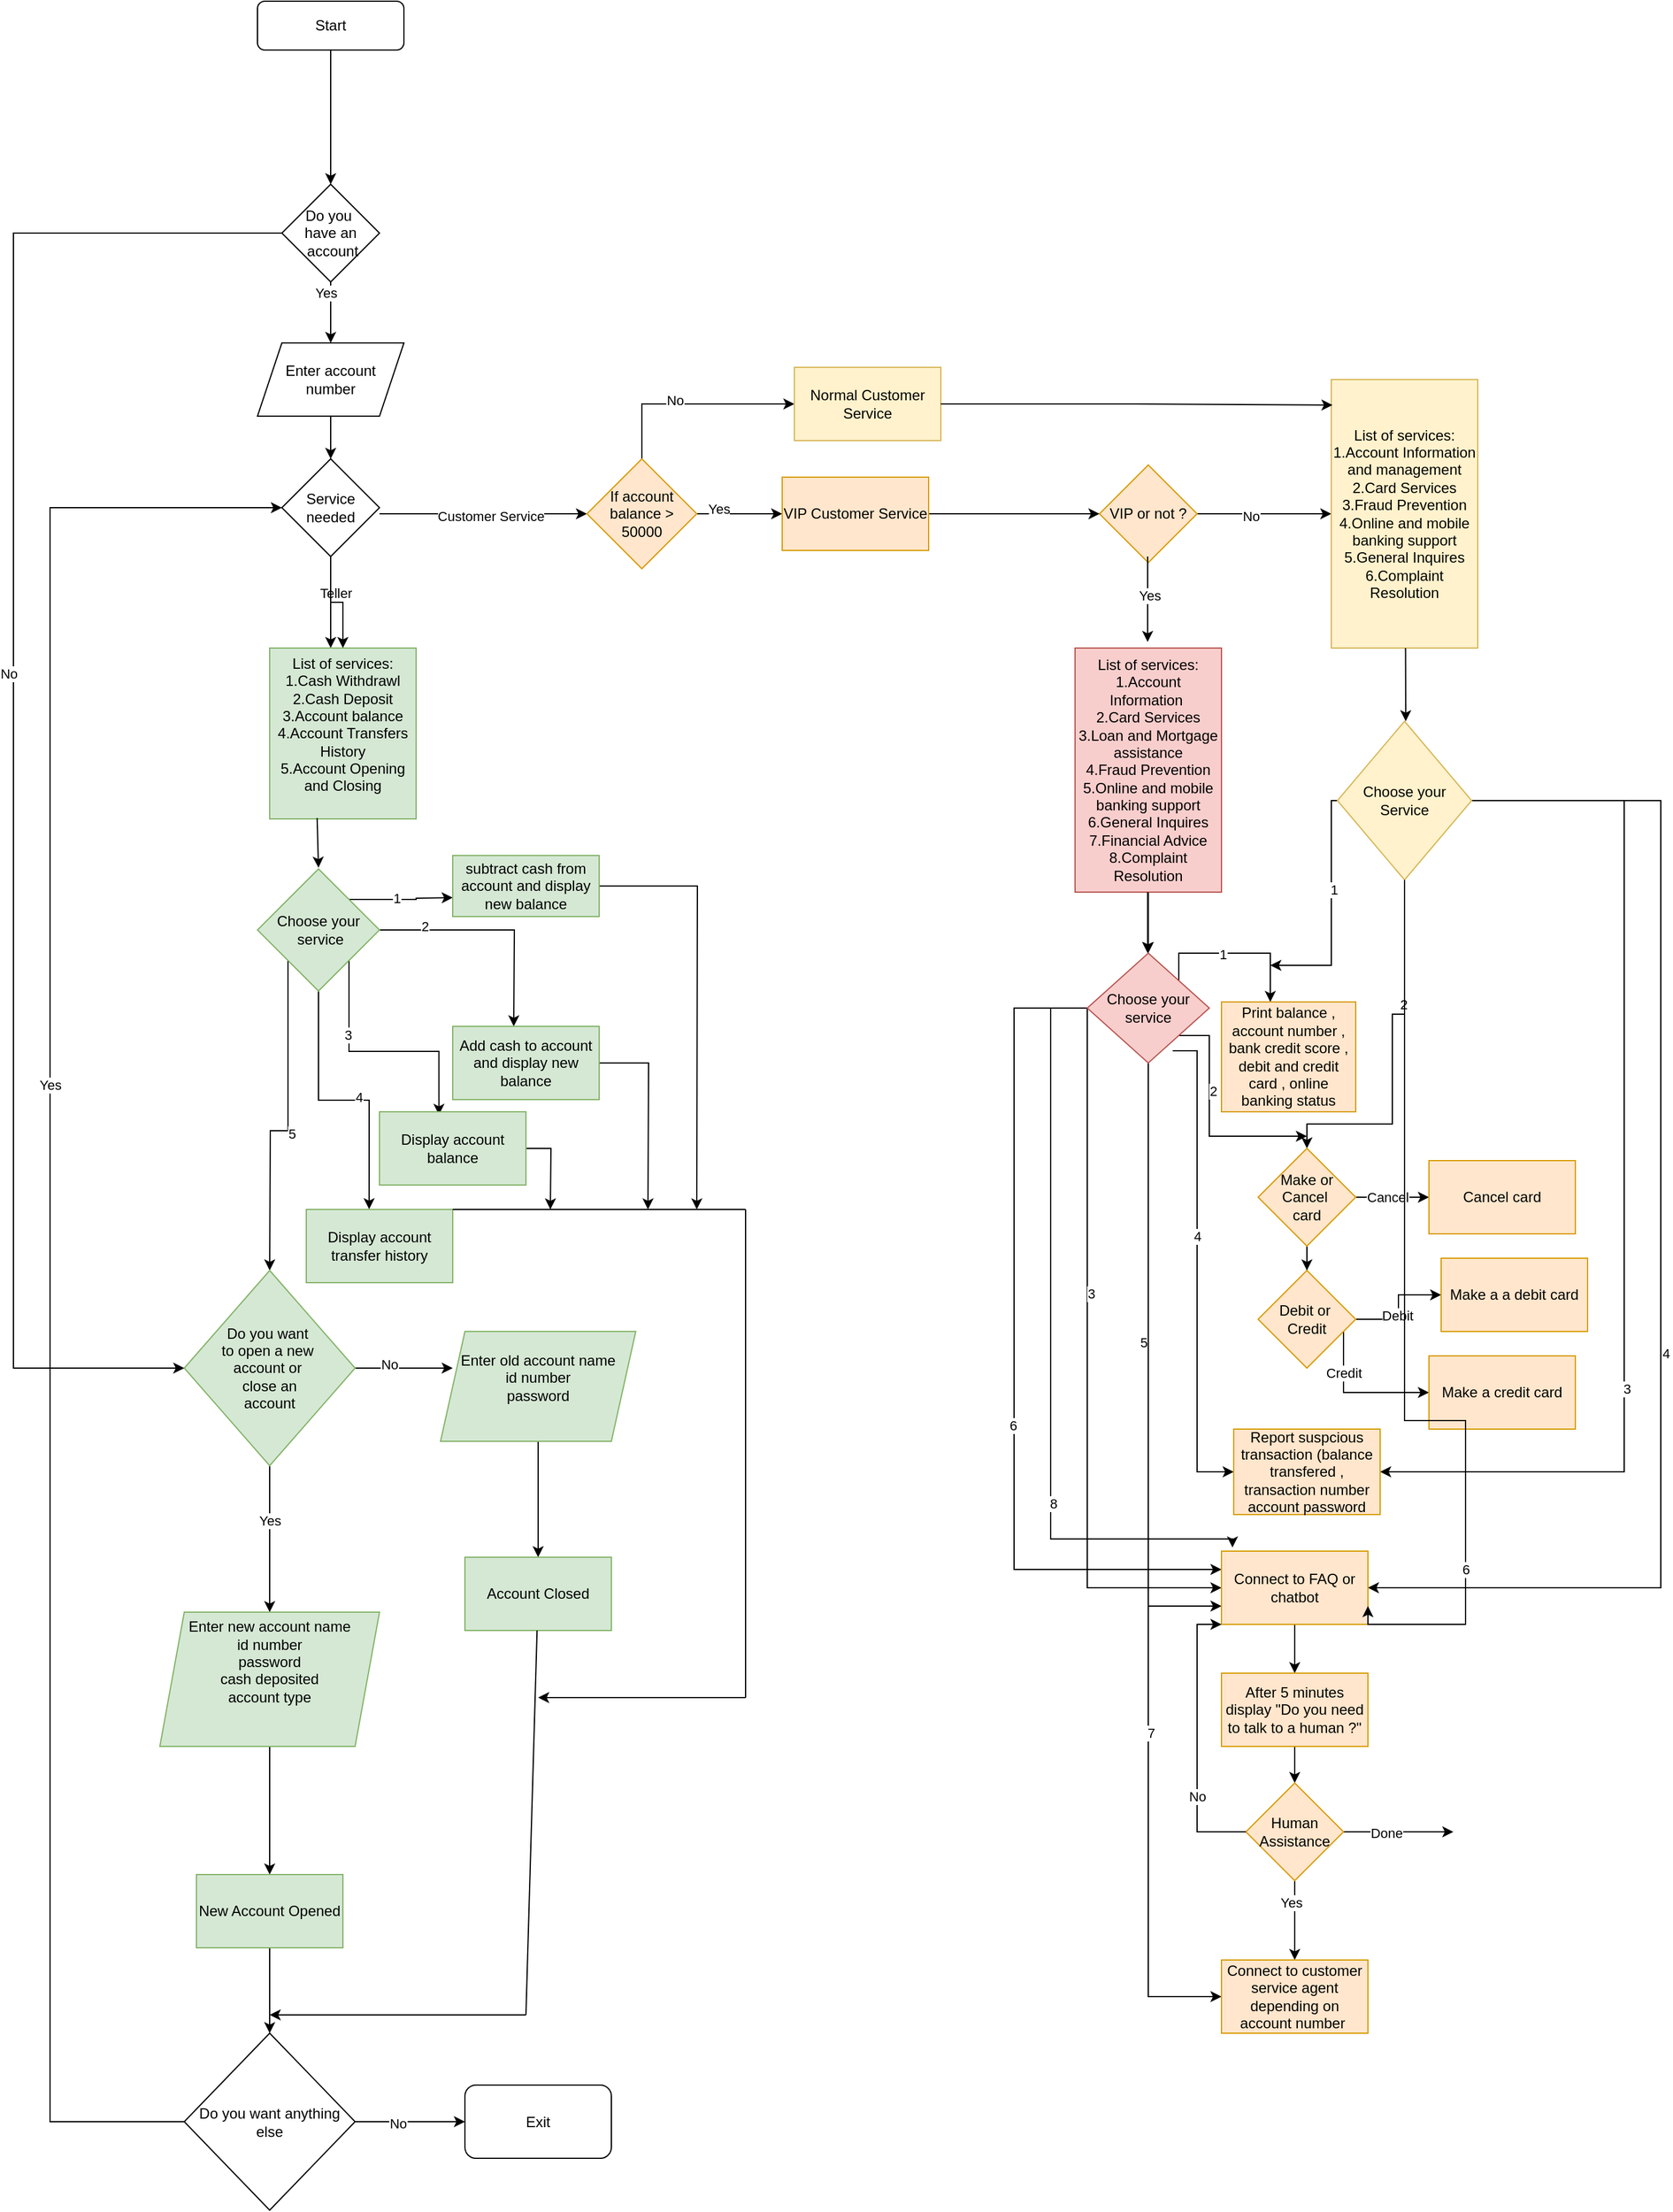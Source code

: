 <mxfile version="26.0.16">
  <diagram id="C5RBs43oDa-KdzZeNtuy" name="Page-1">
    <mxGraphModel dx="1450" dy="1023" grid="1" gridSize="10" guides="1" tooltips="1" connect="1" arrows="1" fold="1" page="0" pageScale="1" pageWidth="3300" pageHeight="4681" background="#FFFFFF" math="0" shadow="0">
      <root>
        <mxCell id="WIyWlLk6GJQsqaUBKTNV-0" />
        <mxCell id="WIyWlLk6GJQsqaUBKTNV-1" parent="WIyWlLk6GJQsqaUBKTNV-0" />
        <mxCell id="cRAEZCOgy99XcGULguLS-23" value="" style="edgeStyle=orthogonalEdgeStyle;rounded=0;orthogonalLoop=1;jettySize=auto;html=1;entryX=0.5;entryY=0;entryDx=0;entryDy=0;" parent="WIyWlLk6GJQsqaUBKTNV-1" source="WIyWlLk6GJQsqaUBKTNV-3" target="cRAEZCOgy99XcGULguLS-24" edge="1">
          <mxGeometry relative="1" as="geometry">
            <mxPoint x="70" y="-130" as="targetPoint" />
          </mxGeometry>
        </mxCell>
        <mxCell id="WIyWlLk6GJQsqaUBKTNV-3" value="Start" style="rounded=1;whiteSpace=wrap;html=1;fontSize=12;glass=0;strokeWidth=1;shadow=0;" parent="WIyWlLk6GJQsqaUBKTNV-1" vertex="1">
          <mxGeometry y="-210" width="120" height="40" as="geometry" />
        </mxCell>
        <mxCell id="fuwMfpM6Vl7oi00qmRJq-2" value="" style="endArrow=classic;html=1;rounded=0;" parent="WIyWlLk6GJQsqaUBKTNV-1" edge="1">
          <mxGeometry width="50" height="50" relative="1" as="geometry">
            <mxPoint x="60" y="250" as="sourcePoint" />
            <mxPoint x="60" y="320" as="targetPoint" />
            <Array as="points">
              <mxPoint x="60" y="320" />
            </Array>
          </mxGeometry>
        </mxCell>
        <mxCell id="fuwMfpM6Vl7oi00qmRJq-18" value="Teller" style="edgeLabel;html=1;align=center;verticalAlign=middle;resizable=0;points=[];" parent="fuwMfpM6Vl7oi00qmRJq-2" vertex="1" connectable="0">
          <mxGeometry x="-0.286" y="4" relative="1" as="geometry">
            <mxPoint as="offset" />
          </mxGeometry>
        </mxCell>
        <mxCell id="fuwMfpM6Vl7oi00qmRJq-6" value="" style="endArrow=classic;html=1;rounded=0;" parent="WIyWlLk6GJQsqaUBKTNV-1" edge="1">
          <mxGeometry width="50" height="50" relative="1" as="geometry">
            <mxPoint x="430" y="250" as="sourcePoint" />
            <mxPoint x="430" y="250" as="targetPoint" />
          </mxGeometry>
        </mxCell>
        <mxCell id="3W9jXr8fasdbzdJ63dxi-6" style="edgeStyle=orthogonalEdgeStyle;rounded=0;orthogonalLoop=1;jettySize=auto;html=1;" parent="WIyWlLk6GJQsqaUBKTNV-1" source="fuwMfpM6Vl7oi00qmRJq-9" edge="1">
          <mxGeometry relative="1" as="geometry">
            <mxPoint x="880" y="210" as="targetPoint" />
          </mxGeometry>
        </mxCell>
        <mxCell id="3W9jXr8fasdbzdJ63dxi-7" value="No" style="edgeLabel;html=1;align=center;verticalAlign=middle;resizable=0;points=[];" parent="3W9jXr8fasdbzdJ63dxi-6" vertex="1" connectable="0">
          <mxGeometry x="-0.204" y="-2" relative="1" as="geometry">
            <mxPoint as="offset" />
          </mxGeometry>
        </mxCell>
        <mxCell id="fuwMfpM6Vl7oi00qmRJq-9" value="VIP or not ?" style="rhombus;whiteSpace=wrap;html=1;fillColor=#ffe6cc;strokeColor=#d79b00;" parent="WIyWlLk6GJQsqaUBKTNV-1" vertex="1">
          <mxGeometry x="690" y="170" width="80" height="80" as="geometry" />
        </mxCell>
        <mxCell id="fuwMfpM6Vl7oi00qmRJq-11" value="" style="endArrow=classic;html=1;rounded=0;" parent="WIyWlLk6GJQsqaUBKTNV-1" edge="1">
          <mxGeometry width="50" height="50" relative="1" as="geometry">
            <mxPoint x="729.47" y="245" as="sourcePoint" />
            <mxPoint x="729.47" y="315" as="targetPoint" />
          </mxGeometry>
        </mxCell>
        <mxCell id="fuwMfpM6Vl7oi00qmRJq-14" value="Yes" style="edgeLabel;html=1;align=center;verticalAlign=middle;resizable=0;points=[];" parent="fuwMfpM6Vl7oi00qmRJq-11" vertex="1" connectable="0">
          <mxGeometry x="-0.086" y="1" relative="1" as="geometry">
            <mxPoint as="offset" />
          </mxGeometry>
        </mxCell>
        <mxCell id="cRAEZCOgy99XcGULguLS-53" value="" style="edgeStyle=orthogonalEdgeStyle;rounded=0;orthogonalLoop=1;jettySize=auto;html=1;" parent="WIyWlLk6GJQsqaUBKTNV-1" source="fuwMfpM6Vl7oi00qmRJq-22" target="fuwMfpM6Vl7oi00qmRJq-25" edge="1">
          <mxGeometry relative="1" as="geometry" />
        </mxCell>
        <mxCell id="fuwMfpM6Vl7oi00qmRJq-22" value="&lt;div&gt;List of services:&lt;/div&gt;&lt;div&gt;1.Account Information&amp;nbsp;&lt;br&gt;&lt;/div&gt;&lt;div&gt;2.Card Services&lt;/div&gt;&lt;div&gt;3.Loan and Mortgage &lt;br&gt;&lt;/div&gt;&lt;div&gt;assistance &lt;br&gt;&lt;/div&gt;&lt;div&gt;4.Fraud Prevention&lt;/div&gt;&lt;div&gt;5.Online and mobile banking support&lt;/div&gt;&lt;div&gt;6.General Inquires&lt;/div&gt;&lt;div&gt;7.Financial Advice&lt;/div&gt;&lt;div&gt;8.Complaint Resolution&lt;br&gt;&lt;/div&gt;" style="rounded=0;whiteSpace=wrap;html=1;fillColor=#f8cecc;strokeColor=#b85450;" parent="WIyWlLk6GJQsqaUBKTNV-1" vertex="1">
          <mxGeometry x="670" y="320" width="120" height="200" as="geometry" />
        </mxCell>
        <mxCell id="fuwMfpM6Vl7oi00qmRJq-24" value="&lt;div&gt;List of services:&lt;/div&gt;&lt;div&gt;1.Account Information and management &lt;br&gt;&lt;/div&gt;&lt;div&gt;2.Card Services&lt;/div&gt;&lt;div&gt;&lt;span style=&quot;background-color: initial;&quot;&gt;3.Fraud Prevention&lt;/span&gt;&lt;br&gt;&lt;/div&gt;&lt;div&gt;4.Online and mobile banking support&lt;/div&gt;&lt;div&gt;5.General Inquires&lt;/div&gt;&lt;div&gt;6.Complaint Resolution&lt;br&gt;&lt;/div&gt;" style="rounded=0;whiteSpace=wrap;html=1;fillColor=#fff2cc;strokeColor=#d6b656;" parent="WIyWlLk6GJQsqaUBKTNV-1" vertex="1">
          <mxGeometry x="880" y="100" width="120" height="220" as="geometry" />
        </mxCell>
        <mxCell id="3W9jXr8fasdbzdJ63dxi-4" value="" style="edgeStyle=orthogonalEdgeStyle;rounded=0;orthogonalLoop=1;jettySize=auto;html=1;exitX=1;exitY=0;exitDx=0;exitDy=0;" parent="WIyWlLk6GJQsqaUBKTNV-1" source="fuwMfpM6Vl7oi00qmRJq-25" target="3W9jXr8fasdbzdJ63dxi-3" edge="1">
          <mxGeometry relative="1" as="geometry">
            <mxPoint x="820" y="590" as="sourcePoint" />
            <Array as="points">
              <mxPoint x="755" y="570" />
              <mxPoint x="830" y="570" />
            </Array>
          </mxGeometry>
        </mxCell>
        <mxCell id="3W9jXr8fasdbzdJ63dxi-8" value="1" style="edgeLabel;html=1;align=center;verticalAlign=middle;resizable=0;points=[];" parent="3W9jXr8fasdbzdJ63dxi-4" vertex="1" connectable="0">
          <mxGeometry x="-0.147" y="-1" relative="1" as="geometry">
            <mxPoint as="offset" />
          </mxGeometry>
        </mxCell>
        <mxCell id="3W9jXr8fasdbzdJ63dxi-12" style="edgeStyle=orthogonalEdgeStyle;rounded=0;orthogonalLoop=1;jettySize=auto;html=1;exitX=1;exitY=1;exitDx=0;exitDy=0;" parent="WIyWlLk6GJQsqaUBKTNV-1" source="fuwMfpM6Vl7oi00qmRJq-25" edge="1">
          <mxGeometry relative="1" as="geometry">
            <mxPoint x="860" y="720" as="targetPoint" />
            <Array as="points">
              <mxPoint x="780" y="638" />
              <mxPoint x="780" y="720" />
            </Array>
          </mxGeometry>
        </mxCell>
        <mxCell id="3W9jXr8fasdbzdJ63dxi-13" value="2" style="edgeLabel;html=1;align=center;verticalAlign=middle;resizable=0;points=[];" parent="3W9jXr8fasdbzdJ63dxi-12" vertex="1" connectable="0">
          <mxGeometry x="-0.259" y="3" relative="1" as="geometry">
            <mxPoint y="1" as="offset" />
          </mxGeometry>
        </mxCell>
        <mxCell id="cRAEZCOgy99XcGULguLS-1" value="" style="edgeStyle=orthogonalEdgeStyle;rounded=0;orthogonalLoop=1;jettySize=auto;html=1;" parent="WIyWlLk6GJQsqaUBKTNV-1" source="fuwMfpM6Vl7oi00qmRJq-25" target="cRAEZCOgy99XcGULguLS-0" edge="1">
          <mxGeometry relative="1" as="geometry">
            <Array as="points">
              <mxPoint x="680" y="1090" />
            </Array>
          </mxGeometry>
        </mxCell>
        <mxCell id="cRAEZCOgy99XcGULguLS-2" value="3" style="edgeLabel;html=1;align=center;verticalAlign=middle;resizable=0;points=[];" parent="cRAEZCOgy99XcGULguLS-1" vertex="1" connectable="0">
          <mxGeometry x="-0.2" y="3" relative="1" as="geometry">
            <mxPoint as="offset" />
          </mxGeometry>
        </mxCell>
        <mxCell id="cRAEZCOgy99XcGULguLS-4" value="" style="edgeStyle=elbowEdgeStyle;rounded=0;orthogonalLoop=1;jettySize=auto;html=1;exitX=0.7;exitY=0.889;exitDx=0;exitDy=0;exitPerimeter=0;" parent="WIyWlLk6GJQsqaUBKTNV-1" source="fuwMfpM6Vl7oi00qmRJq-25" target="cRAEZCOgy99XcGULguLS-3" edge="1">
          <mxGeometry relative="1" as="geometry">
            <Array as="points">
              <mxPoint x="770" y="800" />
            </Array>
          </mxGeometry>
        </mxCell>
        <mxCell id="cRAEZCOgy99XcGULguLS-6" value="4" style="edgeLabel;html=1;align=center;verticalAlign=middle;resizable=0;points=[];" parent="cRAEZCOgy99XcGULguLS-4" vertex="1" connectable="0">
          <mxGeometry x="-0.128" relative="1" as="geometry">
            <mxPoint as="offset" />
          </mxGeometry>
        </mxCell>
        <mxCell id="cRAEZCOgy99XcGULguLS-55" value="" style="edgeStyle=elbowEdgeStyle;rounded=0;orthogonalLoop=1;jettySize=auto;html=1;entryX=0;entryY=0.75;entryDx=0;entryDy=0;" parent="WIyWlLk6GJQsqaUBKTNV-1" source="fuwMfpM6Vl7oi00qmRJq-25" target="cRAEZCOgy99XcGULguLS-0" edge="1">
          <mxGeometry relative="1" as="geometry">
            <mxPoint x="800" y="1080" as="targetPoint" />
            <Array as="points">
              <mxPoint x="730" y="970" />
            </Array>
          </mxGeometry>
        </mxCell>
        <mxCell id="cRAEZCOgy99XcGULguLS-57" value="5" style="edgeLabel;html=1;align=center;verticalAlign=middle;resizable=0;points=[];" parent="cRAEZCOgy99XcGULguLS-55" vertex="1" connectable="0">
          <mxGeometry x="-0.093" y="-4" relative="1" as="geometry">
            <mxPoint as="offset" />
          </mxGeometry>
        </mxCell>
        <mxCell id="cRAEZCOgy99XcGULguLS-74" value="" style="edgeStyle=elbowEdgeStyle;rounded=0;orthogonalLoop=1;jettySize=auto;html=1;entryX=0;entryY=0.25;entryDx=0;entryDy=0;" parent="WIyWlLk6GJQsqaUBKTNV-1" source="fuwMfpM6Vl7oi00qmRJq-25" target="cRAEZCOgy99XcGULguLS-0" edge="1">
          <mxGeometry relative="1" as="geometry">
            <mxPoint x="800" y="1400" as="targetPoint" />
            <Array as="points">
              <mxPoint x="620" y="1070" />
            </Array>
          </mxGeometry>
        </mxCell>
        <mxCell id="cRAEZCOgy99XcGULguLS-76" value="6" style="edgeLabel;html=1;align=center;verticalAlign=middle;resizable=0;points=[];" parent="cRAEZCOgy99XcGULguLS-74" vertex="1" connectable="0">
          <mxGeometry x="0.165" y="-1" relative="1" as="geometry">
            <mxPoint as="offset" />
          </mxGeometry>
        </mxCell>
        <mxCell id="cRAEZCOgy99XcGULguLS-79" style="edgeStyle=elbowEdgeStyle;rounded=0;orthogonalLoop=1;jettySize=auto;html=1;entryX=0;entryY=0.5;entryDx=0;entryDy=0;" parent="WIyWlLk6GJQsqaUBKTNV-1" source="fuwMfpM6Vl7oi00qmRJq-25" target="cRAEZCOgy99XcGULguLS-64" edge="1">
          <mxGeometry relative="1" as="geometry">
            <mxPoint x="730" y="1430" as="targetPoint" />
            <Array as="points">
              <mxPoint x="730" y="1030" />
            </Array>
          </mxGeometry>
        </mxCell>
        <mxCell id="cRAEZCOgy99XcGULguLS-82" value="7" style="edgeLabel;html=1;align=center;verticalAlign=middle;resizable=0;points=[];" parent="cRAEZCOgy99XcGULguLS-79" vertex="1" connectable="0">
          <mxGeometry x="0.331" y="2" relative="1" as="geometry">
            <mxPoint as="offset" />
          </mxGeometry>
        </mxCell>
        <mxCell id="cRAEZCOgy99XcGULguLS-83" style="edgeStyle=orthogonalEdgeStyle;rounded=0;orthogonalLoop=1;jettySize=auto;html=1;entryX=0.075;entryY=-0.05;entryDx=0;entryDy=0;entryPerimeter=0;" parent="WIyWlLk6GJQsqaUBKTNV-1" source="fuwMfpM6Vl7oi00qmRJq-25" target="cRAEZCOgy99XcGULguLS-0" edge="1">
          <mxGeometry relative="1" as="geometry">
            <Array as="points">
              <mxPoint x="650" y="615" />
              <mxPoint x="650" y="1050" />
              <mxPoint x="799" y="1050" />
            </Array>
          </mxGeometry>
        </mxCell>
        <mxCell id="cRAEZCOgy99XcGULguLS-84" value="8" style="edgeLabel;html=1;align=center;verticalAlign=middle;resizable=0;points=[];" parent="cRAEZCOgy99XcGULguLS-83" vertex="1" connectable="0">
          <mxGeometry x="0.403" y="2" relative="1" as="geometry">
            <mxPoint as="offset" />
          </mxGeometry>
        </mxCell>
        <mxCell id="fuwMfpM6Vl7oi00qmRJq-25" value="Choose your service" style="rhombus;whiteSpace=wrap;html=1;fillColor=#f8cecc;strokeColor=#b85450;" parent="WIyWlLk6GJQsqaUBKTNV-1" vertex="1">
          <mxGeometry x="680" y="570" width="100" height="90" as="geometry" />
        </mxCell>
        <mxCell id="3W9jXr8fasdbzdJ63dxi-5" style="edgeStyle=elbowEdgeStyle;rounded=0;orthogonalLoop=1;jettySize=auto;html=1;exitX=0;exitY=0.5;exitDx=0;exitDy=0;" parent="WIyWlLk6GJQsqaUBKTNV-1" source="fuwMfpM6Vl7oi00qmRJq-26" edge="1">
          <mxGeometry relative="1" as="geometry">
            <mxPoint x="830" y="580" as="targetPoint" />
            <Array as="points">
              <mxPoint x="880" y="480" />
              <mxPoint x="940" y="570" />
            </Array>
          </mxGeometry>
        </mxCell>
        <mxCell id="3W9jXr8fasdbzdJ63dxi-9" value="1" style="edgeLabel;html=1;align=center;verticalAlign=middle;resizable=0;points=[];" parent="3W9jXr8fasdbzdJ63dxi-5" vertex="1" connectable="0">
          <mxGeometry x="-0.186" y="2" relative="1" as="geometry">
            <mxPoint as="offset" />
          </mxGeometry>
        </mxCell>
        <mxCell id="3W9jXr8fasdbzdJ63dxi-11" value="" style="edgeStyle=orthogonalEdgeStyle;rounded=0;orthogonalLoop=1;jettySize=auto;html=1;entryX=0.5;entryY=0;entryDx=0;entryDy=0;" parent="WIyWlLk6GJQsqaUBKTNV-1" source="fuwMfpM6Vl7oi00qmRJq-26" edge="1">
          <mxGeometry relative="1" as="geometry">
            <mxPoint x="860" y="730" as="targetPoint" />
            <Array as="points">
              <mxPoint x="940" y="620" />
              <mxPoint x="930" y="620" />
              <mxPoint x="930" y="710" />
              <mxPoint x="860" y="710" />
            </Array>
          </mxGeometry>
        </mxCell>
        <mxCell id="3W9jXr8fasdbzdJ63dxi-14" value="2" style="edgeLabel;html=1;align=center;verticalAlign=middle;resizable=0;points=[];" parent="3W9jXr8fasdbzdJ63dxi-11" vertex="1" connectable="0">
          <mxGeometry x="-0.32" y="-1" relative="1" as="geometry">
            <mxPoint as="offset" />
          </mxGeometry>
        </mxCell>
        <mxCell id="cRAEZCOgy99XcGULguLS-5" style="edgeStyle=elbowEdgeStyle;rounded=0;orthogonalLoop=1;jettySize=auto;html=1;entryX=1;entryY=0.5;entryDx=0;entryDy=0;" parent="WIyWlLk6GJQsqaUBKTNV-1" source="fuwMfpM6Vl7oi00qmRJq-26" target="cRAEZCOgy99XcGULguLS-3" edge="1">
          <mxGeometry relative="1" as="geometry">
            <mxPoint x="1100" y="990" as="targetPoint" />
            <Array as="points">
              <mxPoint x="1120" y="760" />
            </Array>
          </mxGeometry>
        </mxCell>
        <mxCell id="cRAEZCOgy99XcGULguLS-7" value="3" style="edgeLabel;html=1;align=center;verticalAlign=middle;resizable=0;points=[];" parent="cRAEZCOgy99XcGULguLS-5" vertex="1" connectable="0">
          <mxGeometry x="0.386" y="2" relative="1" as="geometry">
            <mxPoint as="offset" />
          </mxGeometry>
        </mxCell>
        <mxCell id="cRAEZCOgy99XcGULguLS-58" style="edgeStyle=orthogonalEdgeStyle;rounded=0;orthogonalLoop=1;jettySize=auto;html=1;entryX=1;entryY=0.5;entryDx=0;entryDy=0;" parent="WIyWlLk6GJQsqaUBKTNV-1" source="fuwMfpM6Vl7oi00qmRJq-26" target="cRAEZCOgy99XcGULguLS-0" edge="1">
          <mxGeometry relative="1" as="geometry">
            <Array as="points">
              <mxPoint x="1150" y="445" />
              <mxPoint x="1150" y="1090" />
            </Array>
          </mxGeometry>
        </mxCell>
        <mxCell id="cRAEZCOgy99XcGULguLS-59" value="4" style="edgeLabel;html=1;align=center;verticalAlign=middle;resizable=0;points=[];" parent="cRAEZCOgy99XcGULguLS-58" vertex="1" connectable="0">
          <mxGeometry x="0.169" y="4" relative="1" as="geometry">
            <mxPoint as="offset" />
          </mxGeometry>
        </mxCell>
        <mxCell id="fuwMfpM6Vl7oi00qmRJq-26" value="Choose your Service" style="rhombus;whiteSpace=wrap;html=1;fillColor=#fff2cc;strokeColor=#d6b656;" parent="WIyWlLk6GJQsqaUBKTNV-1" vertex="1">
          <mxGeometry x="885" y="380" width="110" height="130" as="geometry" />
        </mxCell>
        <mxCell id="fuwMfpM6Vl7oi00qmRJq-27" value="" style="endArrow=classic;html=1;rounded=0;exitX=0.986;exitY=0.195;exitDx=0;exitDy=0;exitPerimeter=0;" parent="WIyWlLk6GJQsqaUBKTNV-1" edge="1">
          <mxGeometry width="50" height="50" relative="1" as="geometry">
            <mxPoint x="940.82" y="320" as="sourcePoint" />
            <mxPoint x="941" y="380" as="targetPoint" />
          </mxGeometry>
        </mxCell>
        <mxCell id="fuwMfpM6Vl7oi00qmRJq-28" value="" style="endArrow=classic;html=1;rounded=0;" parent="WIyWlLk6GJQsqaUBKTNV-1" edge="1">
          <mxGeometry width="50" height="50" relative="1" as="geometry">
            <mxPoint x="729.47" y="520" as="sourcePoint" />
            <mxPoint x="729.47" y="570" as="targetPoint" />
          </mxGeometry>
        </mxCell>
        <mxCell id="fuwMfpM6Vl7oi00qmRJq-29" value="&lt;div&gt;List of services:&lt;/div&gt;&lt;div&gt;1.Cash Withdrawl&lt;/div&gt;&lt;div&gt;2.Cash Deposit&lt;/div&gt;&lt;div&gt;3.Account balance &lt;br&gt;&lt;/div&gt;&lt;div&gt;4.Account Transfers&lt;/div&gt;&lt;div&gt;History&lt;br&gt;&lt;/div&gt;&lt;div&gt;5.Account Opening and Closing&lt;/div&gt;&lt;div&gt;&lt;br&gt;&lt;/div&gt;" style="rounded=0;whiteSpace=wrap;html=1;fillColor=#d5e8d4;strokeColor=#82b366;" parent="WIyWlLk6GJQsqaUBKTNV-1" vertex="1">
          <mxGeometry x="10" y="320" width="120" height="140" as="geometry" />
        </mxCell>
        <mxCell id="fuwMfpM6Vl7oi00qmRJq-38" style="edgeStyle=orthogonalEdgeStyle;rounded=0;orthogonalLoop=1;jettySize=auto;html=1;exitX=0.5;exitY=1;exitDx=0;exitDy=0;entryX=0.429;entryY=-0.003;entryDx=0;entryDy=0;entryPerimeter=0;" parent="WIyWlLk6GJQsqaUBKTNV-1" source="fuwMfpM6Vl7oi00qmRJq-30" target="fuwMfpM6Vl7oi00qmRJq-47" edge="1">
          <mxGeometry relative="1" as="geometry">
            <mxPoint x="90" y="760" as="targetPoint" />
          </mxGeometry>
        </mxCell>
        <mxCell id="fuwMfpM6Vl7oi00qmRJq-53" value="4" style="edgeLabel;html=1;align=center;verticalAlign=middle;resizable=0;points=[];" parent="fuwMfpM6Vl7oi00qmRJq-38" vertex="1" connectable="0">
          <mxGeometry x="0.112" y="3" relative="1" as="geometry">
            <mxPoint as="offset" />
          </mxGeometry>
        </mxCell>
        <mxCell id="fuwMfpM6Vl7oi00qmRJq-40" style="edgeStyle=orthogonalEdgeStyle;rounded=0;orthogonalLoop=1;jettySize=auto;html=1;exitX=1;exitY=0;exitDx=0;exitDy=0;" parent="WIyWlLk6GJQsqaUBKTNV-1" source="fuwMfpM6Vl7oi00qmRJq-30" edge="1">
          <mxGeometry relative="1" as="geometry">
            <mxPoint x="160" y="524.526" as="targetPoint" />
          </mxGeometry>
        </mxCell>
        <mxCell id="fuwMfpM6Vl7oi00qmRJq-50" value="1" style="edgeLabel;html=1;align=center;verticalAlign=middle;resizable=0;points=[];" parent="fuwMfpM6Vl7oi00qmRJq-40" vertex="1" connectable="0">
          <mxGeometry x="-0.103" y="1" relative="1" as="geometry">
            <mxPoint as="offset" />
          </mxGeometry>
        </mxCell>
        <mxCell id="fuwMfpM6Vl7oi00qmRJq-41" style="edgeStyle=orthogonalEdgeStyle;rounded=0;orthogonalLoop=1;jettySize=auto;html=1;exitX=1;exitY=0.5;exitDx=0;exitDy=0;" parent="WIyWlLk6GJQsqaUBKTNV-1" source="fuwMfpM6Vl7oi00qmRJq-30" edge="1">
          <mxGeometry relative="1" as="geometry">
            <mxPoint x="210" y="630" as="targetPoint" />
          </mxGeometry>
        </mxCell>
        <mxCell id="fuwMfpM6Vl7oi00qmRJq-51" value="2" style="edgeLabel;html=1;align=center;verticalAlign=middle;resizable=0;points=[];" parent="fuwMfpM6Vl7oi00qmRJq-41" vertex="1" connectable="0">
          <mxGeometry x="-0.608" y="3" relative="1" as="geometry">
            <mxPoint as="offset" />
          </mxGeometry>
        </mxCell>
        <mxCell id="fuwMfpM6Vl7oi00qmRJq-42" style="edgeStyle=orthogonalEdgeStyle;rounded=0;orthogonalLoop=1;jettySize=auto;html=1;exitX=1;exitY=1;exitDx=0;exitDy=0;entryX=0.406;entryY=0.042;entryDx=0;entryDy=0;entryPerimeter=0;" parent="WIyWlLk6GJQsqaUBKTNV-1" source="fuwMfpM6Vl7oi00qmRJq-30" target="fuwMfpM6Vl7oi00qmRJq-46" edge="1">
          <mxGeometry relative="1" as="geometry">
            <mxPoint x="150" y="690" as="targetPoint" />
          </mxGeometry>
        </mxCell>
        <mxCell id="fuwMfpM6Vl7oi00qmRJq-52" value="3" style="edgeLabel;html=1;align=center;verticalAlign=middle;resizable=0;points=[];" parent="fuwMfpM6Vl7oi00qmRJq-42" vertex="1" connectable="0">
          <mxGeometry x="-0.39" y="-1" relative="1" as="geometry">
            <mxPoint as="offset" />
          </mxGeometry>
        </mxCell>
        <mxCell id="fuwMfpM6Vl7oi00qmRJq-43" style="edgeStyle=orthogonalEdgeStyle;rounded=0;orthogonalLoop=1;jettySize=auto;html=1;exitX=0;exitY=1;exitDx=0;exitDy=0;entryX=0.25;entryY=0;entryDx=0;entryDy=0;" parent="WIyWlLk6GJQsqaUBKTNV-1" source="fuwMfpM6Vl7oi00qmRJq-30" edge="1">
          <mxGeometry relative="1" as="geometry">
            <mxPoint x="10" y="830.0" as="targetPoint" />
          </mxGeometry>
        </mxCell>
        <mxCell id="fuwMfpM6Vl7oi00qmRJq-54" value="5" style="edgeLabel;html=1;align=center;verticalAlign=middle;resizable=0;points=[];" parent="fuwMfpM6Vl7oi00qmRJq-43" vertex="1" connectable="0">
          <mxGeometry x="0.039" y="4" relative="1" as="geometry">
            <mxPoint x="3" y="-2" as="offset" />
          </mxGeometry>
        </mxCell>
        <mxCell id="fuwMfpM6Vl7oi00qmRJq-30" value="&lt;div&gt;Choose your&lt;/div&gt;&lt;div&gt;&amp;nbsp;service&lt;/div&gt;" style="rhombus;whiteSpace=wrap;html=1;fillColor=#d5e8d4;strokeColor=#82b366;" parent="WIyWlLk6GJQsqaUBKTNV-1" vertex="1">
          <mxGeometry y="501" width="100" height="100" as="geometry" />
        </mxCell>
        <mxCell id="fuwMfpM6Vl7oi00qmRJq-32" value="" style="endArrow=classic;html=1;rounded=0;exitX=0.324;exitY=0.995;exitDx=0;exitDy=0;exitPerimeter=0;" parent="WIyWlLk6GJQsqaUBKTNV-1" source="fuwMfpM6Vl7oi00qmRJq-29" edge="1">
          <mxGeometry width="50" height="50" relative="1" as="geometry">
            <mxPoint x="50" y="470" as="sourcePoint" />
            <mxPoint x="50" y="500" as="targetPoint" />
          </mxGeometry>
        </mxCell>
        <mxCell id="cRAEZCOgy99XcGULguLS-48" style="edgeStyle=orthogonalEdgeStyle;rounded=0;orthogonalLoop=1;jettySize=auto;html=1;entryX=0;entryY=0.5;entryDx=0;entryDy=0;exitX=1;exitY=0.563;exitDx=0;exitDy=0;exitPerimeter=0;" parent="WIyWlLk6GJQsqaUBKTNV-1" source="cRAEZCOgy99XcGULguLS-51" target="cRAEZCOgy99XcGULguLS-34" edge="1">
          <mxGeometry relative="1" as="geometry">
            <mxPoint x="110" y="210" as="sourcePoint" />
          </mxGeometry>
        </mxCell>
        <mxCell id="cRAEZCOgy99XcGULguLS-50" value="Customer Service" style="edgeLabel;html=1;align=center;verticalAlign=middle;resizable=0;points=[];" parent="cRAEZCOgy99XcGULguLS-48" vertex="1" connectable="0">
          <mxGeometry x="0.062" y="-2" relative="1" as="geometry">
            <mxPoint as="offset" />
          </mxGeometry>
        </mxCell>
        <mxCell id="fuwMfpM6Vl7oi00qmRJq-95" style="edgeStyle=orthogonalEdgeStyle;rounded=0;orthogonalLoop=1;jettySize=auto;html=1;" parent="WIyWlLk6GJQsqaUBKTNV-1" source="fuwMfpM6Vl7oi00qmRJq-44" edge="1">
          <mxGeometry relative="1" as="geometry">
            <mxPoint x="360" y="780.0" as="targetPoint" />
          </mxGeometry>
        </mxCell>
        <mxCell id="fuwMfpM6Vl7oi00qmRJq-44" value="subtract cash from account and display new balance" style="rounded=0;whiteSpace=wrap;html=1;fillColor=#d5e8d4;strokeColor=#82b366;" parent="WIyWlLk6GJQsqaUBKTNV-1" vertex="1">
          <mxGeometry x="160" y="490" width="120" height="50" as="geometry" />
        </mxCell>
        <mxCell id="fuwMfpM6Vl7oi00qmRJq-94" style="edgeStyle=orthogonalEdgeStyle;rounded=0;orthogonalLoop=1;jettySize=auto;html=1;" parent="WIyWlLk6GJQsqaUBKTNV-1" source="fuwMfpM6Vl7oi00qmRJq-45" edge="1">
          <mxGeometry relative="1" as="geometry">
            <mxPoint x="320" y="780.0" as="targetPoint" />
          </mxGeometry>
        </mxCell>
        <mxCell id="fuwMfpM6Vl7oi00qmRJq-45" value="Add cash to account and display new balance" style="rounded=0;whiteSpace=wrap;html=1;fillColor=#d5e8d4;strokeColor=#82b366;" parent="WIyWlLk6GJQsqaUBKTNV-1" vertex="1">
          <mxGeometry x="160" y="630" width="120" height="60" as="geometry" />
        </mxCell>
        <mxCell id="fuwMfpM6Vl7oi00qmRJq-93" style="edgeStyle=orthogonalEdgeStyle;rounded=0;orthogonalLoop=1;jettySize=auto;html=1;" parent="WIyWlLk6GJQsqaUBKTNV-1" source="fuwMfpM6Vl7oi00qmRJq-46" edge="1">
          <mxGeometry relative="1" as="geometry">
            <mxPoint x="240" y="780" as="targetPoint" />
          </mxGeometry>
        </mxCell>
        <mxCell id="fuwMfpM6Vl7oi00qmRJq-46" value="Display account balance" style="rounded=0;whiteSpace=wrap;html=1;fillColor=#d5e8d4;strokeColor=#82b366;" parent="WIyWlLk6GJQsqaUBKTNV-1" vertex="1">
          <mxGeometry x="100" y="700" width="120" height="60" as="geometry" />
        </mxCell>
        <mxCell id="fuwMfpM6Vl7oi00qmRJq-47" value="Display account transfer history" style="rounded=0;whiteSpace=wrap;html=1;fillColor=#d5e8d4;strokeColor=#82b366;" parent="WIyWlLk6GJQsqaUBKTNV-1" vertex="1">
          <mxGeometry x="40" y="780" width="120" height="60" as="geometry" />
        </mxCell>
        <mxCell id="fuwMfpM6Vl7oi00qmRJq-64" value="" style="edgeStyle=orthogonalEdgeStyle;rounded=0;orthogonalLoop=1;jettySize=auto;html=1;" parent="WIyWlLk6GJQsqaUBKTNV-1" source="fuwMfpM6Vl7oi00qmRJq-49" edge="1">
          <mxGeometry relative="1" as="geometry">
            <mxPoint x="160" y="910" as="targetPoint" />
          </mxGeometry>
        </mxCell>
        <mxCell id="fuwMfpM6Vl7oi00qmRJq-68" value="No" style="edgeLabel;html=1;align=center;verticalAlign=middle;resizable=0;points=[];" parent="fuwMfpM6Vl7oi00qmRJq-64" vertex="1" connectable="0">
          <mxGeometry x="-0.335" y="3" relative="1" as="geometry">
            <mxPoint x="1" as="offset" />
          </mxGeometry>
        </mxCell>
        <mxCell id="fuwMfpM6Vl7oi00qmRJq-67" value="" style="edgeStyle=orthogonalEdgeStyle;rounded=0;orthogonalLoop=1;jettySize=auto;html=1;" parent="WIyWlLk6GJQsqaUBKTNV-1" source="fuwMfpM6Vl7oi00qmRJq-49" target="fuwMfpM6Vl7oi00qmRJq-66" edge="1">
          <mxGeometry relative="1" as="geometry" />
        </mxCell>
        <mxCell id="fuwMfpM6Vl7oi00qmRJq-69" value="Yes" style="edgeLabel;html=1;align=center;verticalAlign=middle;resizable=0;points=[];" parent="fuwMfpM6Vl7oi00qmRJq-67" vertex="1" connectable="0">
          <mxGeometry x="-0.258" relative="1" as="geometry">
            <mxPoint as="offset" />
          </mxGeometry>
        </mxCell>
        <mxCell id="fuwMfpM6Vl7oi00qmRJq-49" value="&lt;div&gt;Do you want&amp;nbsp;&lt;/div&gt;&lt;div&gt;to open a new&amp;nbsp;&lt;/div&gt;&lt;div&gt;account or&amp;nbsp;&lt;/div&gt;&lt;div&gt;close an &lt;br&gt;&lt;/div&gt;&lt;div&gt;account&lt;/div&gt;" style="rhombus;whiteSpace=wrap;html=1;fillColor=#d5e8d4;strokeColor=#82b366;" parent="WIyWlLk6GJQsqaUBKTNV-1" vertex="1">
          <mxGeometry x="-60" y="830" width="140" height="160" as="geometry" />
        </mxCell>
        <mxCell id="fuwMfpM6Vl7oi00qmRJq-73" value="" style="edgeStyle=orthogonalEdgeStyle;rounded=0;orthogonalLoop=1;jettySize=auto;html=1;" parent="WIyWlLk6GJQsqaUBKTNV-1" source="fuwMfpM6Vl7oi00qmRJq-65" target="fuwMfpM6Vl7oi00qmRJq-72" edge="1">
          <mxGeometry relative="1" as="geometry" />
        </mxCell>
        <mxCell id="fuwMfpM6Vl7oi00qmRJq-65" value="&lt;div&gt;Enter old account name&lt;/div&gt;&lt;div&gt;id number &lt;br&gt;&lt;/div&gt;&lt;div&gt;password&lt;br&gt;&lt;/div&gt;&lt;div&gt;&lt;br&gt;&lt;/div&gt;" style="shape=parallelogram;perimeter=parallelogramPerimeter;whiteSpace=wrap;html=1;fixedSize=1;fillColor=#d5e8d4;strokeColor=#82b366;" parent="WIyWlLk6GJQsqaUBKTNV-1" vertex="1">
          <mxGeometry x="150" y="880" width="160" height="90" as="geometry" />
        </mxCell>
        <mxCell id="fuwMfpM6Vl7oi00qmRJq-75" value="" style="edgeStyle=orthogonalEdgeStyle;rounded=0;orthogonalLoop=1;jettySize=auto;html=1;" parent="WIyWlLk6GJQsqaUBKTNV-1" source="fuwMfpM6Vl7oi00qmRJq-66" target="fuwMfpM6Vl7oi00qmRJq-74" edge="1">
          <mxGeometry relative="1" as="geometry" />
        </mxCell>
        <mxCell id="fuwMfpM6Vl7oi00qmRJq-66" value="&lt;div&gt;Enter new account name&lt;/div&gt;&lt;div&gt;id number &lt;br&gt;&lt;/div&gt;&lt;div&gt;password&lt;/div&gt;&lt;div&gt;cash deposited &lt;br&gt;&lt;/div&gt;&lt;div&gt;account type&lt;br&gt;&lt;/div&gt;&lt;div&gt;&lt;br&gt;&lt;br&gt;&lt;/div&gt;" style="shape=parallelogram;perimeter=parallelogramPerimeter;whiteSpace=wrap;html=1;fixedSize=1;fillColor=#d5e8d4;strokeColor=#82b366;" parent="WIyWlLk6GJQsqaUBKTNV-1" vertex="1">
          <mxGeometry x="-80" y="1110" width="180" height="110" as="geometry" />
        </mxCell>
        <mxCell id="fuwMfpM6Vl7oi00qmRJq-72" value="Account Closed" style="whiteSpace=wrap;html=1;fillColor=#d5e8d4;strokeColor=#82b366;" parent="WIyWlLk6GJQsqaUBKTNV-1" vertex="1">
          <mxGeometry x="170" y="1065" width="120" height="60" as="geometry" />
        </mxCell>
        <mxCell id="fuwMfpM6Vl7oi00qmRJq-77" value="" style="edgeStyle=orthogonalEdgeStyle;rounded=0;orthogonalLoop=1;jettySize=auto;html=1;" parent="WIyWlLk6GJQsqaUBKTNV-1" source="fuwMfpM6Vl7oi00qmRJq-74" target="fuwMfpM6Vl7oi00qmRJq-76" edge="1">
          <mxGeometry relative="1" as="geometry" />
        </mxCell>
        <mxCell id="fuwMfpM6Vl7oi00qmRJq-74" value="New Account Opened" style="whiteSpace=wrap;html=1;fillColor=#d5e8d4;strokeColor=#82b366;" parent="WIyWlLk6GJQsqaUBKTNV-1" vertex="1">
          <mxGeometry x="-50" y="1325" width="120" height="60" as="geometry" />
        </mxCell>
        <mxCell id="fuwMfpM6Vl7oi00qmRJq-83" value="" style="edgeStyle=orthogonalEdgeStyle;rounded=0;orthogonalLoop=1;jettySize=auto;html=1;" parent="WIyWlLk6GJQsqaUBKTNV-1" source="fuwMfpM6Vl7oi00qmRJq-76" target="fuwMfpM6Vl7oi00qmRJq-82" edge="1">
          <mxGeometry relative="1" as="geometry" />
        </mxCell>
        <mxCell id="fuwMfpM6Vl7oi00qmRJq-84" value="No" style="edgeLabel;html=1;align=center;verticalAlign=middle;resizable=0;points=[];" parent="fuwMfpM6Vl7oi00qmRJq-83" vertex="1" connectable="0">
          <mxGeometry x="-0.217" y="-1" relative="1" as="geometry">
            <mxPoint as="offset" />
          </mxGeometry>
        </mxCell>
        <mxCell id="fuwMfpM6Vl7oi00qmRJq-76" value="Do you want anything else" style="rhombus;whiteSpace=wrap;html=1;" parent="WIyWlLk6GJQsqaUBKTNV-1" vertex="1">
          <mxGeometry x="-60" y="1455" width="140" height="145" as="geometry" />
        </mxCell>
        <mxCell id="fuwMfpM6Vl7oi00qmRJq-82" value="Exit" style="rounded=1;whiteSpace=wrap;html=1;" parent="WIyWlLk6GJQsqaUBKTNV-1" vertex="1">
          <mxGeometry x="170" y="1497.5" width="120" height="60" as="geometry" />
        </mxCell>
        <mxCell id="fuwMfpM6Vl7oi00qmRJq-87" value="" style="endArrow=classic;html=1;rounded=0;" parent="WIyWlLk6GJQsqaUBKTNV-1" edge="1">
          <mxGeometry width="50" height="50" relative="1" as="geometry">
            <mxPoint x="220" y="1440" as="sourcePoint" />
            <mxPoint x="10" y="1440" as="targetPoint" />
          </mxGeometry>
        </mxCell>
        <mxCell id="fuwMfpM6Vl7oi00qmRJq-90" value="" style="endArrow=none;html=1;rounded=0;" parent="WIyWlLk6GJQsqaUBKTNV-1" target="fuwMfpM6Vl7oi00qmRJq-72" edge="1">
          <mxGeometry width="50" height="50" relative="1" as="geometry">
            <mxPoint x="220" y="1440" as="sourcePoint" />
            <mxPoint x="220" y="1130" as="targetPoint" />
          </mxGeometry>
        </mxCell>
        <mxCell id="fuwMfpM6Vl7oi00qmRJq-98" value="" style="endArrow=classic;html=1;rounded=0;" parent="WIyWlLk6GJQsqaUBKTNV-1" edge="1">
          <mxGeometry width="50" height="50" relative="1" as="geometry">
            <mxPoint x="400" y="1180" as="sourcePoint" />
            <mxPoint x="230" y="1180" as="targetPoint" />
          </mxGeometry>
        </mxCell>
        <mxCell id="fuwMfpM6Vl7oi00qmRJq-99" value="" style="endArrow=none;html=1;rounded=0;" parent="WIyWlLk6GJQsqaUBKTNV-1" edge="1">
          <mxGeometry width="50" height="50" relative="1" as="geometry">
            <mxPoint x="160" y="780" as="sourcePoint" />
            <mxPoint x="400" y="780" as="targetPoint" />
          </mxGeometry>
        </mxCell>
        <mxCell id="fuwMfpM6Vl7oi00qmRJq-100" value="" style="endArrow=none;html=1;rounded=0;" parent="WIyWlLk6GJQsqaUBKTNV-1" edge="1">
          <mxGeometry width="50" height="50" relative="1" as="geometry">
            <mxPoint x="400" y="780" as="sourcePoint" />
            <mxPoint x="400" y="1180" as="targetPoint" />
          </mxGeometry>
        </mxCell>
        <mxCell id="3W9jXr8fasdbzdJ63dxi-3" value="&lt;div&gt;Print balance , account number , bank credit score , debit and credit card , online banking status&lt;/div&gt;" style="whiteSpace=wrap;html=1;fillColor=#ffe6cc;strokeColor=#d79b00;" parent="WIyWlLk6GJQsqaUBKTNV-1" vertex="1">
          <mxGeometry x="790" y="610" width="110" height="90" as="geometry" />
        </mxCell>
        <mxCell id="3W9jXr8fasdbzdJ63dxi-17" value="" style="edgeStyle=orthogonalEdgeStyle;rounded=0;orthogonalLoop=1;jettySize=auto;html=1;" parent="WIyWlLk6GJQsqaUBKTNV-1" source="3W9jXr8fasdbzdJ63dxi-15" target="3W9jXr8fasdbzdJ63dxi-16" edge="1">
          <mxGeometry relative="1" as="geometry" />
        </mxCell>
        <mxCell id="3W9jXr8fasdbzdJ63dxi-18" value="Cancel" style="edgeLabel;html=1;align=center;verticalAlign=middle;resizable=0;points=[];" parent="3W9jXr8fasdbzdJ63dxi-17" vertex="1" connectable="0">
          <mxGeometry x="-0.133" relative="1" as="geometry">
            <mxPoint as="offset" />
          </mxGeometry>
        </mxCell>
        <mxCell id="3W9jXr8fasdbzdJ63dxi-20" value="" style="edgeStyle=orthogonalEdgeStyle;rounded=0;orthogonalLoop=1;jettySize=auto;html=1;" parent="WIyWlLk6GJQsqaUBKTNV-1" source="3W9jXr8fasdbzdJ63dxi-15" target="3W9jXr8fasdbzdJ63dxi-19" edge="1">
          <mxGeometry relative="1" as="geometry" />
        </mxCell>
        <mxCell id="3W9jXr8fasdbzdJ63dxi-15" value="Make or Cancel&amp;nbsp;&lt;div&gt;card&lt;/div&gt;" style="rhombus;whiteSpace=wrap;html=1;fillColor=#ffe6cc;strokeColor=#d79b00;" parent="WIyWlLk6GJQsqaUBKTNV-1" vertex="1">
          <mxGeometry x="820" y="730" width="80" height="80" as="geometry" />
        </mxCell>
        <mxCell id="3W9jXr8fasdbzdJ63dxi-16" value="Cancel card" style="whiteSpace=wrap;html=1;fillColor=#ffe6cc;strokeColor=#d79b00;" parent="WIyWlLk6GJQsqaUBKTNV-1" vertex="1">
          <mxGeometry x="960" y="740" width="120" height="60" as="geometry" />
        </mxCell>
        <mxCell id="3W9jXr8fasdbzdJ63dxi-22" value="" style="edgeStyle=orthogonalEdgeStyle;rounded=0;orthogonalLoop=1;jettySize=auto;html=1;" parent="WIyWlLk6GJQsqaUBKTNV-1" source="3W9jXr8fasdbzdJ63dxi-19" target="3W9jXr8fasdbzdJ63dxi-21" edge="1">
          <mxGeometry relative="1" as="geometry" />
        </mxCell>
        <mxCell id="3W9jXr8fasdbzdJ63dxi-27" value="Debit" style="edgeLabel;html=1;align=center;verticalAlign=middle;resizable=0;points=[];" parent="3W9jXr8fasdbzdJ63dxi-22" vertex="1" connectable="0">
          <mxGeometry x="-0.143" y="1" relative="1" as="geometry">
            <mxPoint as="offset" />
          </mxGeometry>
        </mxCell>
        <mxCell id="3W9jXr8fasdbzdJ63dxi-25" value="" style="edgeStyle=orthogonalEdgeStyle;rounded=0;orthogonalLoop=1;jettySize=auto;html=1;" parent="WIyWlLk6GJQsqaUBKTNV-1" source="3W9jXr8fasdbzdJ63dxi-19" target="3W9jXr8fasdbzdJ63dxi-24" edge="1">
          <mxGeometry relative="1" as="geometry">
            <Array as="points">
              <mxPoint x="890" y="930" />
            </Array>
          </mxGeometry>
        </mxCell>
        <mxCell id="3W9jXr8fasdbzdJ63dxi-26" value="Credit" style="edgeLabel;html=1;align=center;verticalAlign=middle;resizable=0;points=[];" parent="3W9jXr8fasdbzdJ63dxi-25" vertex="1" connectable="0">
          <mxGeometry x="-0.433" relative="1" as="geometry">
            <mxPoint as="offset" />
          </mxGeometry>
        </mxCell>
        <mxCell id="3W9jXr8fasdbzdJ63dxi-19" value="Debit or&amp;nbsp;&lt;div&gt;Credit&lt;/div&gt;" style="rhombus;whiteSpace=wrap;html=1;fillColor=#ffe6cc;strokeColor=#d79b00;" parent="WIyWlLk6GJQsqaUBKTNV-1" vertex="1">
          <mxGeometry x="820" y="830" width="80" height="80" as="geometry" />
        </mxCell>
        <mxCell id="3W9jXr8fasdbzdJ63dxi-21" value="Make a a debit card" style="whiteSpace=wrap;html=1;fillColor=#ffe6cc;strokeColor=#d79b00;" parent="WIyWlLk6GJQsqaUBKTNV-1" vertex="1">
          <mxGeometry x="970" y="820" width="120" height="60" as="geometry" />
        </mxCell>
        <mxCell id="3W9jXr8fasdbzdJ63dxi-24" value="Make a credit card" style="whiteSpace=wrap;html=1;fillColor=#ffe6cc;strokeColor=#d79b00;" parent="WIyWlLk6GJQsqaUBKTNV-1" vertex="1">
          <mxGeometry x="960" y="900" width="120" height="60" as="geometry" />
        </mxCell>
        <mxCell id="cRAEZCOgy99XcGULguLS-61" value="" style="edgeStyle=orthogonalEdgeStyle;rounded=0;orthogonalLoop=1;jettySize=auto;html=1;" parent="WIyWlLk6GJQsqaUBKTNV-1" source="cRAEZCOgy99XcGULguLS-0" target="cRAEZCOgy99XcGULguLS-60" edge="1">
          <mxGeometry relative="1" as="geometry" />
        </mxCell>
        <mxCell id="cRAEZCOgy99XcGULguLS-0" value="Connect to FAQ or chatbot" style="whiteSpace=wrap;html=1;fillColor=#ffe6cc;strokeColor=#d79b00;" parent="WIyWlLk6GJQsqaUBKTNV-1" vertex="1">
          <mxGeometry x="790" y="1060" width="120" height="60" as="geometry" />
        </mxCell>
        <mxCell id="cRAEZCOgy99XcGULguLS-3" value="Report suspcious transaction (balance transfered , transaction number account password" style="whiteSpace=wrap;html=1;fillColor=#ffe6cc;strokeColor=#d79b00;" parent="WIyWlLk6GJQsqaUBKTNV-1" vertex="1">
          <mxGeometry x="800" y="960" width="120" height="70" as="geometry" />
        </mxCell>
        <mxCell id="cRAEZCOgy99XcGULguLS-27" style="edgeStyle=orthogonalEdgeStyle;rounded=0;orthogonalLoop=1;jettySize=auto;html=1;entryX=0.5;entryY=0;entryDx=0;entryDy=0;" parent="WIyWlLk6GJQsqaUBKTNV-1" source="cRAEZCOgy99XcGULguLS-24" target="cRAEZCOgy99XcGULguLS-26" edge="1">
          <mxGeometry relative="1" as="geometry" />
        </mxCell>
        <mxCell id="cRAEZCOgy99XcGULguLS-28" value="Yes" style="edgeLabel;html=1;align=center;verticalAlign=middle;resizable=0;points=[];" parent="cRAEZCOgy99XcGULguLS-27" vertex="1" connectable="0">
          <mxGeometry x="-0.64" y="-4" relative="1" as="geometry">
            <mxPoint as="offset" />
          </mxGeometry>
        </mxCell>
        <mxCell id="cRAEZCOgy99XcGULguLS-29" style="edgeStyle=elbowEdgeStyle;rounded=0;orthogonalLoop=1;jettySize=auto;html=1;" parent="WIyWlLk6GJQsqaUBKTNV-1" source="cRAEZCOgy99XcGULguLS-24" target="fuwMfpM6Vl7oi00qmRJq-49" edge="1">
          <mxGeometry relative="1" as="geometry">
            <mxPoint x="-200" y="920" as="targetPoint" />
            <Array as="points">
              <mxPoint x="-200" y="150" />
            </Array>
          </mxGeometry>
        </mxCell>
        <mxCell id="cRAEZCOgy99XcGULguLS-30" value="No" style="edgeLabel;html=1;align=center;verticalAlign=middle;resizable=0;points=[];" parent="cRAEZCOgy99XcGULguLS-29" vertex="1" connectable="0">
          <mxGeometry x="-0.099" y="-4" relative="1" as="geometry">
            <mxPoint as="offset" />
          </mxGeometry>
        </mxCell>
        <mxCell id="cRAEZCOgy99XcGULguLS-24" value="Do you&amp;nbsp;&lt;div&gt;have an&lt;div&gt;&amp;nbsp;account&lt;/div&gt;&lt;/div&gt;" style="rhombus;whiteSpace=wrap;html=1;" parent="WIyWlLk6GJQsqaUBKTNV-1" vertex="1">
          <mxGeometry x="20" y="-60" width="80" height="80" as="geometry" />
        </mxCell>
        <mxCell id="cRAEZCOgy99XcGULguLS-31" style="edgeStyle=orthogonalEdgeStyle;rounded=0;orthogonalLoop=1;jettySize=auto;html=1;entryX=0.5;entryY=0;entryDx=0;entryDy=0;" parent="WIyWlLk6GJQsqaUBKTNV-1" source="cRAEZCOgy99XcGULguLS-26" target="cRAEZCOgy99XcGULguLS-51" edge="1">
          <mxGeometry relative="1" as="geometry">
            <mxPoint x="60" y="180" as="targetPoint" />
          </mxGeometry>
        </mxCell>
        <mxCell id="cRAEZCOgy99XcGULguLS-26" value="Enter account number" style="shape=parallelogram;perimeter=parallelogramPerimeter;whiteSpace=wrap;html=1;fixedSize=1;" parent="WIyWlLk6GJQsqaUBKTNV-1" vertex="1">
          <mxGeometry y="70" width="120" height="60" as="geometry" />
        </mxCell>
        <mxCell id="cRAEZCOgy99XcGULguLS-36" value="" style="edgeStyle=orthogonalEdgeStyle;rounded=0;orthogonalLoop=1;jettySize=auto;html=1;" parent="WIyWlLk6GJQsqaUBKTNV-1" source="cRAEZCOgy99XcGULguLS-34" target="cRAEZCOgy99XcGULguLS-35" edge="1">
          <mxGeometry relative="1" as="geometry" />
        </mxCell>
        <mxCell id="cRAEZCOgy99XcGULguLS-40" value="Yes" style="edgeLabel;html=1;align=center;verticalAlign=middle;resizable=0;points=[];" parent="cRAEZCOgy99XcGULguLS-36" vertex="1" connectable="0">
          <mxGeometry x="-0.486" y="4" relative="1" as="geometry">
            <mxPoint as="offset" />
          </mxGeometry>
        </mxCell>
        <mxCell id="cRAEZCOgy99XcGULguLS-41" style="edgeStyle=orthogonalEdgeStyle;rounded=0;orthogonalLoop=1;jettySize=auto;html=1;entryX=0;entryY=0.5;entryDx=0;entryDy=0;" parent="WIyWlLk6GJQsqaUBKTNV-1" source="cRAEZCOgy99XcGULguLS-34" target="cRAEZCOgy99XcGULguLS-43" edge="1">
          <mxGeometry relative="1" as="geometry">
            <mxPoint x="490" y="30" as="targetPoint" />
            <Array as="points">
              <mxPoint x="315" y="120" />
            </Array>
          </mxGeometry>
        </mxCell>
        <mxCell id="cRAEZCOgy99XcGULguLS-42" value="No" style="edgeLabel;html=1;align=center;verticalAlign=middle;resizable=0;points=[];" parent="cRAEZCOgy99XcGULguLS-41" vertex="1" connectable="0">
          <mxGeometry x="-0.159" y="3" relative="1" as="geometry">
            <mxPoint as="offset" />
          </mxGeometry>
        </mxCell>
        <mxCell id="cRAEZCOgy99XcGULguLS-34" value="If account balance &amp;gt; 50000" style="rhombus;whiteSpace=wrap;html=1;fillColor=#ffe6cc;strokeColor=#d79b00;" parent="WIyWlLk6GJQsqaUBKTNV-1" vertex="1">
          <mxGeometry x="270" y="165" width="90" height="90" as="geometry" />
        </mxCell>
        <mxCell id="cRAEZCOgy99XcGULguLS-37" style="edgeStyle=orthogonalEdgeStyle;rounded=0;orthogonalLoop=1;jettySize=auto;html=1;entryX=0;entryY=0.5;entryDx=0;entryDy=0;" parent="WIyWlLk6GJQsqaUBKTNV-1" source="cRAEZCOgy99XcGULguLS-35" target="fuwMfpM6Vl7oi00qmRJq-9" edge="1">
          <mxGeometry relative="1" as="geometry" />
        </mxCell>
        <mxCell id="cRAEZCOgy99XcGULguLS-35" value="VIP Customer Service" style="whiteSpace=wrap;html=1;fillColor=#ffe6cc;strokeColor=#d79b00;" parent="WIyWlLk6GJQsqaUBKTNV-1" vertex="1">
          <mxGeometry x="430" y="180" width="120" height="60" as="geometry" />
        </mxCell>
        <mxCell id="cRAEZCOgy99XcGULguLS-38" style="edgeStyle=elbowEdgeStyle;rounded=0;orthogonalLoop=1;jettySize=auto;html=1;entryX=0;entryY=0.5;entryDx=0;entryDy=0;" parent="WIyWlLk6GJQsqaUBKTNV-1" source="fuwMfpM6Vl7oi00qmRJq-76" target="cRAEZCOgy99XcGULguLS-51" edge="1">
          <mxGeometry relative="1" as="geometry">
            <mxPoint x="9" y="217.02" as="targetPoint" />
            <Array as="points">
              <mxPoint x="-170" y="830" />
            </Array>
          </mxGeometry>
        </mxCell>
        <mxCell id="cRAEZCOgy99XcGULguLS-39" value="Yes" style="edgeLabel;html=1;align=center;verticalAlign=middle;resizable=0;points=[];" parent="cRAEZCOgy99XcGULguLS-38" vertex="1" connectable="0">
          <mxGeometry x="0.183" relative="1" as="geometry">
            <mxPoint as="offset" />
          </mxGeometry>
        </mxCell>
        <mxCell id="cRAEZCOgy99XcGULguLS-43" value="Normal Customer Service" style="rounded=0;whiteSpace=wrap;html=1;fillColor=#fff2cc;strokeColor=#d6b656;" parent="WIyWlLk6GJQsqaUBKTNV-1" vertex="1">
          <mxGeometry x="440" y="90" width="120" height="60" as="geometry" />
        </mxCell>
        <mxCell id="cRAEZCOgy99XcGULguLS-44" style="edgeStyle=orthogonalEdgeStyle;rounded=0;orthogonalLoop=1;jettySize=auto;html=1;entryX=0.008;entryY=0.095;entryDx=0;entryDy=0;entryPerimeter=0;" parent="WIyWlLk6GJQsqaUBKTNV-1" source="cRAEZCOgy99XcGULguLS-43" target="fuwMfpM6Vl7oi00qmRJq-24" edge="1">
          <mxGeometry relative="1" as="geometry" />
        </mxCell>
        <mxCell id="cRAEZCOgy99XcGULguLS-52" value="" style="edgeStyle=orthogonalEdgeStyle;rounded=0;orthogonalLoop=1;jettySize=auto;html=1;exitX=0.5;exitY=1;exitDx=0;exitDy=0;" parent="WIyWlLk6GJQsqaUBKTNV-1" source="cRAEZCOgy99XcGULguLS-51" target="fuwMfpM6Vl7oi00qmRJq-29" edge="1">
          <mxGeometry relative="1" as="geometry" />
        </mxCell>
        <mxCell id="cRAEZCOgy99XcGULguLS-51" value="Service needed" style="rhombus;whiteSpace=wrap;html=1;" parent="WIyWlLk6GJQsqaUBKTNV-1" vertex="1">
          <mxGeometry x="20" y="165" width="80" height="80" as="geometry" />
        </mxCell>
        <mxCell id="cRAEZCOgy99XcGULguLS-63" value="" style="edgeStyle=orthogonalEdgeStyle;rounded=0;orthogonalLoop=1;jettySize=auto;html=1;" parent="WIyWlLk6GJQsqaUBKTNV-1" source="cRAEZCOgy99XcGULguLS-60" target="cRAEZCOgy99XcGULguLS-62" edge="1">
          <mxGeometry relative="1" as="geometry" />
        </mxCell>
        <mxCell id="cRAEZCOgy99XcGULguLS-60" value="After 5 minutes display &quot;Do you need to talk to a human ?&quot;" style="whiteSpace=wrap;html=1;fillColor=#ffe6cc;strokeColor=#d79b00;" parent="WIyWlLk6GJQsqaUBKTNV-1" vertex="1">
          <mxGeometry x="790" y="1160" width="120" height="60" as="geometry" />
        </mxCell>
        <mxCell id="cRAEZCOgy99XcGULguLS-65" value="" style="edgeStyle=orthogonalEdgeStyle;rounded=0;orthogonalLoop=1;jettySize=auto;html=1;" parent="WIyWlLk6GJQsqaUBKTNV-1" source="cRAEZCOgy99XcGULguLS-62" target="cRAEZCOgy99XcGULguLS-64" edge="1">
          <mxGeometry relative="1" as="geometry" />
        </mxCell>
        <mxCell id="cRAEZCOgy99XcGULguLS-66" value="Yes" style="edgeLabel;html=1;align=center;verticalAlign=middle;resizable=0;points=[];" parent="cRAEZCOgy99XcGULguLS-65" vertex="1" connectable="0">
          <mxGeometry x="-0.467" y="-3" relative="1" as="geometry">
            <mxPoint as="offset" />
          </mxGeometry>
        </mxCell>
        <mxCell id="cRAEZCOgy99XcGULguLS-80" style="edgeStyle=orthogonalEdgeStyle;rounded=0;orthogonalLoop=1;jettySize=auto;html=1;" parent="WIyWlLk6GJQsqaUBKTNV-1" source="cRAEZCOgy99XcGULguLS-62" edge="1">
          <mxGeometry relative="1" as="geometry">
            <mxPoint x="980" y="1290" as="targetPoint" />
          </mxGeometry>
        </mxCell>
        <mxCell id="cRAEZCOgy99XcGULguLS-81" value="Done" style="edgeLabel;html=1;align=center;verticalAlign=middle;resizable=0;points=[];" parent="cRAEZCOgy99XcGULguLS-80" vertex="1" connectable="0">
          <mxGeometry x="-0.227" y="-1" relative="1" as="geometry">
            <mxPoint as="offset" />
          </mxGeometry>
        </mxCell>
        <mxCell id="cRAEZCOgy99XcGULguLS-62" value="Human Assistance" style="rhombus;whiteSpace=wrap;html=1;fillColor=#ffe6cc;strokeColor=#d79b00;" parent="WIyWlLk6GJQsqaUBKTNV-1" vertex="1">
          <mxGeometry x="810" y="1250" width="80" height="80" as="geometry" />
        </mxCell>
        <mxCell id="cRAEZCOgy99XcGULguLS-64" value="Connect to customer service agent depending on account number&amp;nbsp;" style="whiteSpace=wrap;html=1;fillColor=#ffe6cc;strokeColor=#d79b00;" parent="WIyWlLk6GJQsqaUBKTNV-1" vertex="1">
          <mxGeometry x="790" y="1395" width="120" height="60" as="geometry" />
        </mxCell>
        <mxCell id="cRAEZCOgy99XcGULguLS-68" style="edgeStyle=elbowEdgeStyle;rounded=0;orthogonalLoop=1;jettySize=auto;html=1;entryX=0;entryY=1;entryDx=0;entryDy=0;elbow=vertical;" parent="WIyWlLk6GJQsqaUBKTNV-1" source="cRAEZCOgy99XcGULguLS-62" target="cRAEZCOgy99XcGULguLS-0" edge="1">
          <mxGeometry relative="1" as="geometry">
            <Array as="points">
              <mxPoint x="770" y="1187" />
            </Array>
          </mxGeometry>
        </mxCell>
        <mxCell id="cRAEZCOgy99XcGULguLS-69" value="No" style="edgeLabel;html=1;align=center;verticalAlign=middle;resizable=0;points=[];" parent="cRAEZCOgy99XcGULguLS-68" vertex="1" connectable="0">
          <mxGeometry x="-0.4" relative="1" as="geometry">
            <mxPoint as="offset" />
          </mxGeometry>
        </mxCell>
        <mxCell id="cRAEZCOgy99XcGULguLS-85" style="edgeStyle=orthogonalEdgeStyle;rounded=0;orthogonalLoop=1;jettySize=auto;html=1;entryX=1;entryY=0.75;entryDx=0;entryDy=0;" parent="WIyWlLk6GJQsqaUBKTNV-1" source="fuwMfpM6Vl7oi00qmRJq-26" target="cRAEZCOgy99XcGULguLS-0" edge="1">
          <mxGeometry relative="1" as="geometry">
            <Array as="points">
              <mxPoint x="940" y="953" />
              <mxPoint x="990" y="953" />
              <mxPoint x="990" y="1120" />
              <mxPoint x="910" y="1120" />
            </Array>
          </mxGeometry>
        </mxCell>
        <mxCell id="cRAEZCOgy99XcGULguLS-86" value="6" style="edgeLabel;html=1;align=center;verticalAlign=middle;resizable=0;points=[];" parent="cRAEZCOgy99XcGULguLS-85" vertex="1" connectable="0">
          <mxGeometry x="0.629" relative="1" as="geometry">
            <mxPoint as="offset" />
          </mxGeometry>
        </mxCell>
      </root>
    </mxGraphModel>
  </diagram>
</mxfile>
